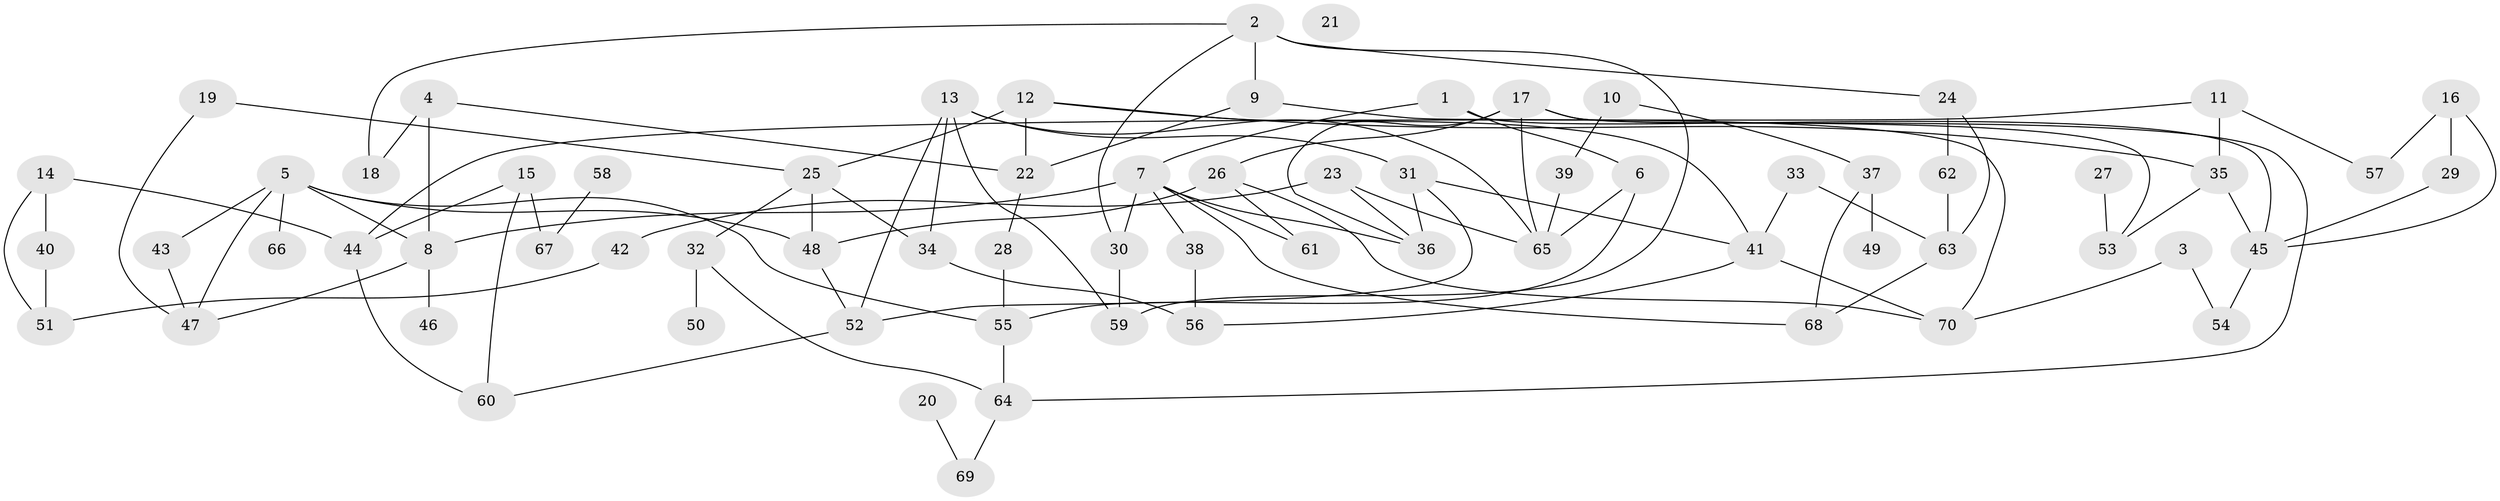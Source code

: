 // Generated by graph-tools (version 1.1) at 2025/49/03/09/25 03:49:13]
// undirected, 70 vertices, 106 edges
graph export_dot {
graph [start="1"]
  node [color=gray90,style=filled];
  1;
  2;
  3;
  4;
  5;
  6;
  7;
  8;
  9;
  10;
  11;
  12;
  13;
  14;
  15;
  16;
  17;
  18;
  19;
  20;
  21;
  22;
  23;
  24;
  25;
  26;
  27;
  28;
  29;
  30;
  31;
  32;
  33;
  34;
  35;
  36;
  37;
  38;
  39;
  40;
  41;
  42;
  43;
  44;
  45;
  46;
  47;
  48;
  49;
  50;
  51;
  52;
  53;
  54;
  55;
  56;
  57;
  58;
  59;
  60;
  61;
  62;
  63;
  64;
  65;
  66;
  67;
  68;
  69;
  70;
  1 -- 6;
  1 -- 7;
  1 -- 45;
  2 -- 9;
  2 -- 18;
  2 -- 24;
  2 -- 30;
  2 -- 59;
  3 -- 54;
  3 -- 70;
  4 -- 8;
  4 -- 18;
  4 -- 22;
  5 -- 8;
  5 -- 43;
  5 -- 47;
  5 -- 48;
  5 -- 55;
  5 -- 66;
  6 -- 55;
  6 -- 65;
  7 -- 8;
  7 -- 30;
  7 -- 36;
  7 -- 38;
  7 -- 61;
  7 -- 68;
  8 -- 46;
  8 -- 47;
  9 -- 22;
  9 -- 70;
  10 -- 37;
  10 -- 39;
  11 -- 35;
  11 -- 44;
  11 -- 57;
  12 -- 22;
  12 -- 25;
  12 -- 35;
  12 -- 41;
  13 -- 31;
  13 -- 34;
  13 -- 52;
  13 -- 59;
  13 -- 65;
  14 -- 40;
  14 -- 44;
  14 -- 51;
  15 -- 44;
  15 -- 60;
  15 -- 67;
  16 -- 29;
  16 -- 45;
  16 -- 57;
  17 -- 26;
  17 -- 36;
  17 -- 53;
  17 -- 64;
  17 -- 65;
  19 -- 25;
  19 -- 47;
  20 -- 69;
  22 -- 28;
  23 -- 36;
  23 -- 42;
  23 -- 65;
  24 -- 62;
  24 -- 63;
  25 -- 32;
  25 -- 34;
  25 -- 48;
  26 -- 48;
  26 -- 61;
  26 -- 70;
  27 -- 53;
  28 -- 55;
  29 -- 45;
  30 -- 59;
  31 -- 36;
  31 -- 41;
  31 -- 52;
  32 -- 50;
  32 -- 64;
  33 -- 41;
  33 -- 63;
  34 -- 56;
  35 -- 45;
  35 -- 53;
  37 -- 49;
  37 -- 68;
  38 -- 56;
  39 -- 65;
  40 -- 51;
  41 -- 56;
  41 -- 70;
  42 -- 51;
  43 -- 47;
  44 -- 60;
  45 -- 54;
  48 -- 52;
  52 -- 60;
  55 -- 64;
  58 -- 67;
  62 -- 63;
  63 -- 68;
  64 -- 69;
}

